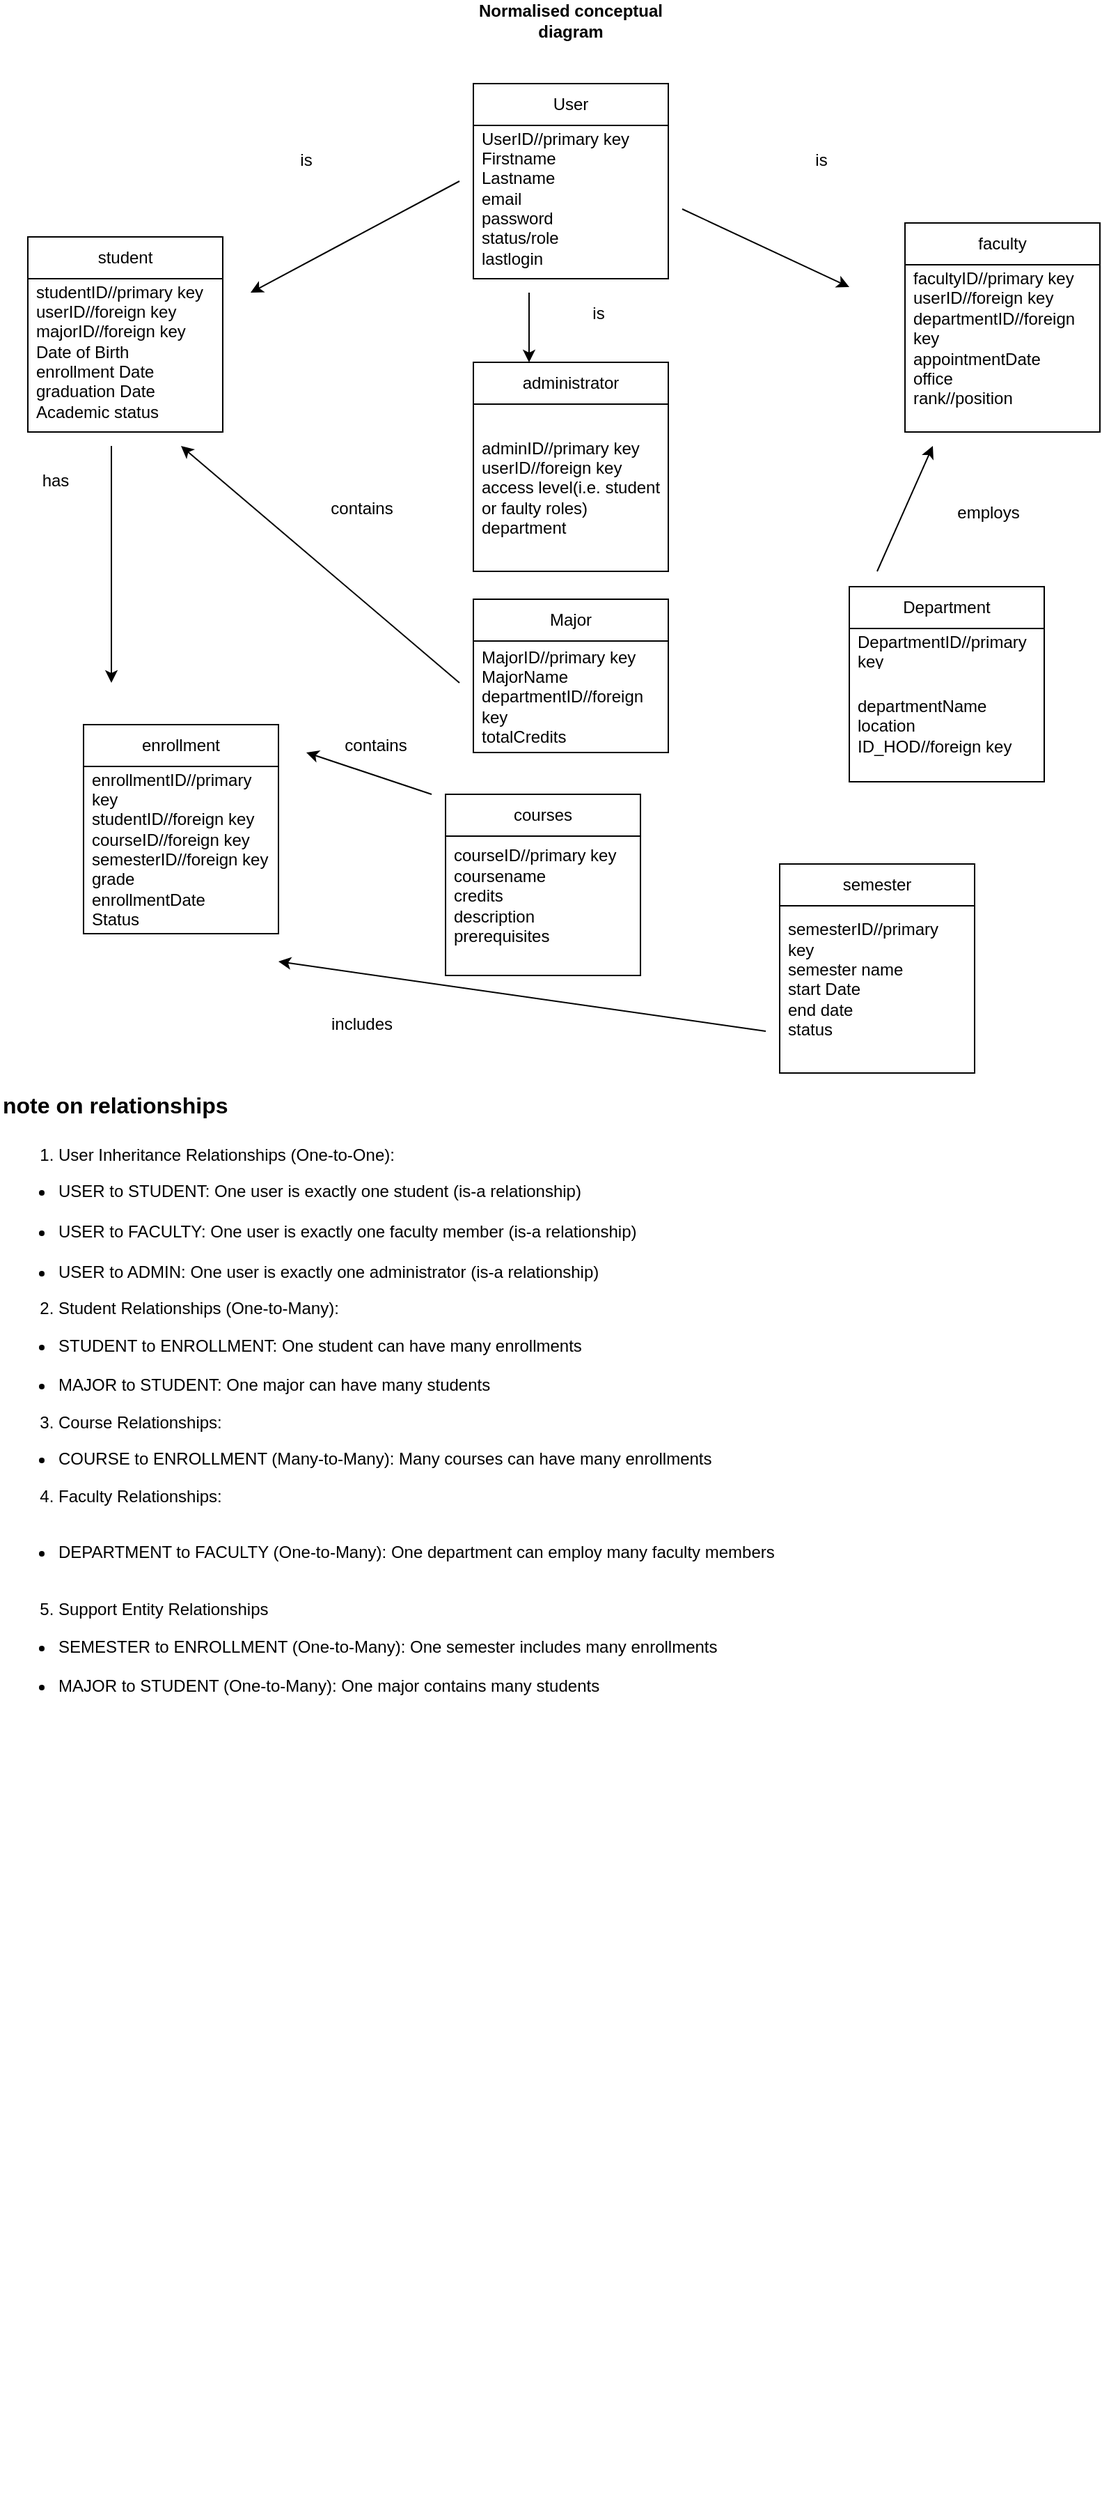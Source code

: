 <mxfile version="24.8.9" pages="2">
  <diagram name="Page-1" id="YC-KoC2WenPLKJSlj0ga">
    <mxGraphModel dx="956" dy="569" grid="1" gridSize="10" guides="1" tooltips="1" connect="1" arrows="1" fold="1" page="1" pageScale="1" pageWidth="850" pageHeight="1100" math="0" shadow="0">
      <root>
        <mxCell id="0" />
        <mxCell id="1" parent="0" />
        <mxCell id="_qPfLFHM5tEGFwe_nr7J-1" value="User" style="swimlane;fontStyle=0;childLayout=stackLayout;horizontal=1;startSize=30;horizontalStack=0;resizeParent=1;resizeParentMax=0;resizeLast=0;collapsible=1;marginBottom=0;whiteSpace=wrap;html=1;" vertex="1" parent="1">
          <mxGeometry x="380" y="90" width="140" height="140" as="geometry" />
        </mxCell>
        <mxCell id="_qPfLFHM5tEGFwe_nr7J-2" value="UserID//primary key&lt;div&gt;Firstname&lt;/div&gt;&lt;div&gt;Lastname&lt;/div&gt;&lt;div&gt;email&lt;/div&gt;&lt;div&gt;password&lt;/div&gt;&lt;div&gt;status/role&lt;/div&gt;&lt;div&gt;lastlogin&lt;/div&gt;&lt;div&gt;&lt;br&gt;&lt;/div&gt;" style="text;strokeColor=none;fillColor=none;align=left;verticalAlign=middle;spacingLeft=4;spacingRight=4;overflow=hidden;points=[[0,0.5],[1,0.5]];portConstraint=eastwest;rotatable=0;whiteSpace=wrap;html=1;" vertex="1" parent="_qPfLFHM5tEGFwe_nr7J-1">
          <mxGeometry y="30" width="140" height="110" as="geometry" />
        </mxCell>
        <mxCell id="_qPfLFHM5tEGFwe_nr7J-6" value="student" style="swimlane;fontStyle=0;childLayout=stackLayout;horizontal=1;startSize=30;horizontalStack=0;resizeParent=1;resizeParentMax=0;resizeLast=0;collapsible=1;marginBottom=0;whiteSpace=wrap;html=1;" vertex="1" parent="1">
          <mxGeometry x="60" y="200" width="140" height="140" as="geometry" />
        </mxCell>
        <mxCell id="_qPfLFHM5tEGFwe_nr7J-7" value="studentID//primary key&lt;div&gt;userID//foreign key&lt;/div&gt;&lt;div&gt;majorID//foreign key&lt;/div&gt;&lt;div&gt;Date of Birth&lt;/div&gt;&lt;div&gt;enrollment Date&lt;/div&gt;&lt;div&gt;graduation Date&lt;/div&gt;&lt;div&gt;Academic status&lt;/div&gt;&lt;div&gt;&lt;br&gt;&lt;/div&gt;" style="text;strokeColor=none;fillColor=none;align=left;verticalAlign=middle;spacingLeft=4;spacingRight=4;overflow=hidden;points=[[0,0.5],[1,0.5]];portConstraint=eastwest;rotatable=0;whiteSpace=wrap;html=1;" vertex="1" parent="_qPfLFHM5tEGFwe_nr7J-6">
          <mxGeometry y="30" width="140" height="110" as="geometry" />
        </mxCell>
        <mxCell id="_qPfLFHM5tEGFwe_nr7J-10" value="faculty" style="swimlane;fontStyle=0;childLayout=stackLayout;horizontal=1;startSize=30;horizontalStack=0;resizeParent=1;resizeParentMax=0;resizeLast=0;collapsible=1;marginBottom=0;whiteSpace=wrap;html=1;" vertex="1" parent="1">
          <mxGeometry x="690" y="190" width="140" height="150" as="geometry" />
        </mxCell>
        <mxCell id="_qPfLFHM5tEGFwe_nr7J-11" value="facultyID//primary key&lt;div&gt;userID//foreign key&lt;/div&gt;&lt;div&gt;departmentID//foreign key&lt;/div&gt;&lt;div&gt;appointmentDate&lt;/div&gt;&lt;div&gt;office&lt;/div&gt;&lt;div&gt;rank//position&lt;/div&gt;&lt;div&gt;&lt;br&gt;&lt;/div&gt;" style="text;strokeColor=none;fillColor=none;align=left;verticalAlign=middle;spacingLeft=4;spacingRight=4;overflow=hidden;points=[[0,0.5],[1,0.5]];portConstraint=eastwest;rotatable=0;whiteSpace=wrap;html=1;" vertex="1" parent="_qPfLFHM5tEGFwe_nr7J-10">
          <mxGeometry y="30" width="140" height="120" as="geometry" />
        </mxCell>
        <mxCell id="_qPfLFHM5tEGFwe_nr7J-14" value="administrator" style="swimlane;fontStyle=0;childLayout=stackLayout;horizontal=1;startSize=30;horizontalStack=0;resizeParent=1;resizeParentMax=0;resizeLast=0;collapsible=1;marginBottom=0;whiteSpace=wrap;html=1;" vertex="1" parent="1">
          <mxGeometry x="380" y="290" width="140" height="150" as="geometry" />
        </mxCell>
        <mxCell id="_qPfLFHM5tEGFwe_nr7J-15" value="adminID//primary key&lt;div&gt;userID//foreign key&lt;/div&gt;&lt;div&gt;access level(i.e. student or faulty roles)&lt;/div&gt;&lt;div&gt;department&lt;/div&gt;" style="text;strokeColor=none;fillColor=none;align=left;verticalAlign=middle;spacingLeft=4;spacingRight=4;overflow=hidden;points=[[0,0.5],[1,0.5]];portConstraint=eastwest;rotatable=0;whiteSpace=wrap;html=1;" vertex="1" parent="_qPfLFHM5tEGFwe_nr7J-14">
          <mxGeometry y="30" width="140" height="120" as="geometry" />
        </mxCell>
        <mxCell id="_qPfLFHM5tEGFwe_nr7J-18" value="Major" style="swimlane;fontStyle=0;childLayout=stackLayout;horizontal=1;startSize=30;horizontalStack=0;resizeParent=1;resizeParentMax=0;resizeLast=0;collapsible=1;marginBottom=0;whiteSpace=wrap;html=1;" vertex="1" parent="1">
          <mxGeometry x="380" y="460" width="140" height="110" as="geometry" />
        </mxCell>
        <mxCell id="_qPfLFHM5tEGFwe_nr7J-19" value="MajorID//primary key&lt;div&gt;MajorName&lt;/div&gt;&lt;div&gt;departmentID//foreign key&lt;/div&gt;&lt;div&gt;totalCredits&lt;/div&gt;" style="text;strokeColor=none;fillColor=none;align=left;verticalAlign=middle;spacingLeft=4;spacingRight=4;overflow=hidden;points=[[0,0.5],[1,0.5]];portConstraint=eastwest;rotatable=0;whiteSpace=wrap;html=1;" vertex="1" parent="_qPfLFHM5tEGFwe_nr7J-18">
          <mxGeometry y="30" width="140" height="80" as="geometry" />
        </mxCell>
        <mxCell id="_qPfLFHM5tEGFwe_nr7J-22" value="enrollment" style="swimlane;fontStyle=0;childLayout=stackLayout;horizontal=1;startSize=30;horizontalStack=0;resizeParent=1;resizeParentMax=0;resizeLast=0;collapsible=1;marginBottom=0;whiteSpace=wrap;html=1;" vertex="1" parent="1">
          <mxGeometry x="100" y="550" width="140" height="150" as="geometry" />
        </mxCell>
        <mxCell id="_qPfLFHM5tEGFwe_nr7J-23" value="enrollmentID//primary key&lt;div&gt;studentID//foreign key&lt;/div&gt;&lt;div&gt;courseID//foreign key&lt;/div&gt;&lt;div&gt;semesterID//foreign key&lt;/div&gt;&lt;div&gt;&lt;span style=&quot;background-color: initial;&quot;&gt;grade&lt;/span&gt;&lt;/div&gt;&lt;div&gt;enrollmentDate&lt;/div&gt;&lt;div&gt;Status&lt;/div&gt;&lt;div&gt;&lt;br&gt;&lt;/div&gt;" style="text;strokeColor=none;fillColor=none;align=left;verticalAlign=middle;spacingLeft=4;spacingRight=4;overflow=hidden;points=[[0,0.5],[1,0.5]];portConstraint=eastwest;rotatable=0;whiteSpace=wrap;html=1;" vertex="1" parent="_qPfLFHM5tEGFwe_nr7J-22">
          <mxGeometry y="30" width="140" height="120" as="geometry" />
        </mxCell>
        <mxCell id="_qPfLFHM5tEGFwe_nr7J-26" value="Department" style="swimlane;fontStyle=0;childLayout=stackLayout;horizontal=1;startSize=30;horizontalStack=0;resizeParent=1;resizeParentMax=0;resizeLast=0;collapsible=1;marginBottom=0;whiteSpace=wrap;html=1;" vertex="1" parent="1">
          <mxGeometry x="650" y="451" width="140" height="140" as="geometry" />
        </mxCell>
        <mxCell id="_qPfLFHM5tEGFwe_nr7J-27" value="DepartmentID//primary key" style="text;strokeColor=none;fillColor=none;align=left;verticalAlign=middle;spacingLeft=4;spacingRight=4;overflow=hidden;points=[[0,0.5],[1,0.5]];portConstraint=eastwest;rotatable=0;whiteSpace=wrap;html=1;" vertex="1" parent="_qPfLFHM5tEGFwe_nr7J-26">
          <mxGeometry y="30" width="140" height="30" as="geometry" />
        </mxCell>
        <mxCell id="_qPfLFHM5tEGFwe_nr7J-28" value="departmentName&lt;div&gt;location&lt;/div&gt;&lt;div&gt;ID_HOD//foreign key&lt;/div&gt;" style="text;strokeColor=none;fillColor=none;align=left;verticalAlign=middle;spacingLeft=4;spacingRight=4;overflow=hidden;points=[[0,0.5],[1,0.5]];portConstraint=eastwest;rotatable=0;whiteSpace=wrap;html=1;" vertex="1" parent="_qPfLFHM5tEGFwe_nr7J-26">
          <mxGeometry y="60" width="140" height="80" as="geometry" />
        </mxCell>
        <mxCell id="_qPfLFHM5tEGFwe_nr7J-34" value="semester" style="swimlane;fontStyle=0;childLayout=stackLayout;horizontal=1;startSize=30;horizontalStack=0;resizeParent=1;resizeParentMax=0;resizeLast=0;collapsible=1;marginBottom=0;whiteSpace=wrap;html=1;" vertex="1" parent="1">
          <mxGeometry x="600" y="650" width="140" height="150" as="geometry" />
        </mxCell>
        <mxCell id="_qPfLFHM5tEGFwe_nr7J-35" value="semesterID//primary key&lt;div&gt;semester name&lt;/div&gt;&lt;div&gt;&lt;div&gt;start Date&lt;/div&gt;&lt;div&gt;end date&lt;/div&gt;&lt;div&gt;status&lt;/div&gt;&lt;div&gt;&lt;br&gt;&lt;/div&gt;&lt;/div&gt;" style="text;strokeColor=none;fillColor=none;align=left;verticalAlign=middle;spacingLeft=4;spacingRight=4;overflow=hidden;points=[[0,0.5],[1,0.5]];portConstraint=eastwest;rotatable=0;whiteSpace=wrap;html=1;" vertex="1" parent="_qPfLFHM5tEGFwe_nr7J-34">
          <mxGeometry y="30" width="140" height="120" as="geometry" />
        </mxCell>
        <mxCell id="_qPfLFHM5tEGFwe_nr7J-38" value="&lt;b&gt;Normalised conceptual diagram&lt;/b&gt;" style="text;html=1;align=center;verticalAlign=middle;whiteSpace=wrap;rounded=0;" vertex="1" parent="1">
          <mxGeometry x="365" y="30" width="170" height="30" as="geometry" />
        </mxCell>
        <mxCell id="_qPfLFHM5tEGFwe_nr7J-39" value="courses" style="swimlane;fontStyle=0;childLayout=stackLayout;horizontal=1;startSize=30;horizontalStack=0;resizeParent=1;resizeParentMax=0;resizeLast=0;collapsible=1;marginBottom=0;whiteSpace=wrap;html=1;" vertex="1" parent="1">
          <mxGeometry x="360" y="600" width="140" height="130" as="geometry" />
        </mxCell>
        <mxCell id="_qPfLFHM5tEGFwe_nr7J-40" value="courseID//primary key&lt;div&gt;coursename&lt;/div&gt;&lt;div&gt;credits&lt;/div&gt;&lt;div&gt;description&lt;/div&gt;&lt;div&gt;prerequisites&lt;/div&gt;&lt;div&gt;&lt;br&gt;&lt;/div&gt;" style="text;strokeColor=none;fillColor=none;align=left;verticalAlign=middle;spacingLeft=4;spacingRight=4;overflow=hidden;points=[[0,0.5],[1,0.5]];portConstraint=eastwest;rotatable=0;whiteSpace=wrap;html=1;" vertex="1" parent="_qPfLFHM5tEGFwe_nr7J-39">
          <mxGeometry y="30" width="140" height="100" as="geometry" />
        </mxCell>
        <mxCell id="_qPfLFHM5tEGFwe_nr7J-43" value="" style="endArrow=classic;html=1;rounded=0;" edge="1" parent="1">
          <mxGeometry width="50" height="50" relative="1" as="geometry">
            <mxPoint x="370" y="160" as="sourcePoint" />
            <mxPoint x="220" y="240" as="targetPoint" />
          </mxGeometry>
        </mxCell>
        <mxCell id="_qPfLFHM5tEGFwe_nr7J-44" value="" style="endArrow=classic;html=1;rounded=0;" edge="1" parent="1">
          <mxGeometry width="50" height="50" relative="1" as="geometry">
            <mxPoint x="530" y="180" as="sourcePoint" />
            <mxPoint x="650" y="236" as="targetPoint" />
          </mxGeometry>
        </mxCell>
        <mxCell id="_qPfLFHM5tEGFwe_nr7J-46" value="is&lt;span style=&quot;color: rgba(0, 0, 0, 0); font-family: monospace; font-size: 0px; text-align: start; text-wrap-mode: nowrap;&quot;&gt;%3CmxGraphModel%3E%3Croot%3E%3CmxCell%20id%3D%220%22%2F%3E%3CmxCell%20id%3D%221%22%20parent%3D%220%22%2F%3E%3CmxCell%20id%3D%222%22%20value%3D%22%22%20style%3D%22endArrow%3Dclassic%3Bhtml%3D1%3Brounded%3D0%3B%22%20edge%3D%221%22%20parent%3D%221%22%3E%3CmxGeometry%20width%3D%2250%22%20height%3D%2250%22%20relative%3D%221%22%20as%3D%22geometry%22%3E%3CmxPoint%20x%3D%22370%22%20y%3D%22160%22%20as%3D%22sourcePoint%22%2F%3E%3CmxPoint%20x%3D%22220%22%20y%3D%22240%22%20as%3D%22targetPoint%22%2F%3E%3C%2FmxGeometry%3E%3C%2FmxCell%3E%3C%2Froot%3E%3C%2FmxGraphModel%3E&lt;/span&gt;" style="text;html=1;align=center;verticalAlign=middle;whiteSpace=wrap;rounded=0;" vertex="1" parent="1">
          <mxGeometry x="230" y="140" width="60" height="10" as="geometry" />
        </mxCell>
        <mxCell id="_qPfLFHM5tEGFwe_nr7J-47" value="is&lt;span style=&quot;color: rgba(0, 0, 0, 0); font-family: monospace; font-size: 0px; text-align: start; text-wrap-mode: nowrap;&quot;&gt;%3CmxGraphModel%3E%3Croot%3E%3CmxCell%20id%3D%220%22%2F%3E%3CmxCell%20id%3D%221%22%20parent%3D%220%22%2F%3E%3CmxCell%20id%3D%222%22%20value%3D%22%22%20style%3D%22endArrow%3Dclassic%3Bhtml%3D1%3Brounded%3D0%3B%22%20edge%3D%221%22%20parent%3D%221%22%3E%3CmxGeometry%20width%3D%2250%22%20height%3D%2250%22%20relative%3D%221%22%20as%3D%22geometry%22%3E%3CmxPoint%20x%3D%22370%22%20y%3D%22160%22%20as%3D%22sourcePoint%22%2F%3E%3CmxPoint%20x%3D%22220%22%20y%3D%22240%22%20as%3D%22targetPoint%22%2F%3E%3C%2FmxGeometry%3E%3C%2FmxCell%3E%3C%2Froot%3E%3C%2FmxGraphModel%3E&lt;/span&gt;" style="text;html=1;align=center;verticalAlign=middle;whiteSpace=wrap;rounded=0;" vertex="1" parent="1">
          <mxGeometry x="600" y="140" width="60" height="10" as="geometry" />
        </mxCell>
        <mxCell id="_qPfLFHM5tEGFwe_nr7J-48" value="" style="endArrow=classic;html=1;rounded=0;" edge="1" parent="1">
          <mxGeometry width="50" height="50" relative="1" as="geometry">
            <mxPoint x="420" y="240" as="sourcePoint" />
            <mxPoint x="420" y="290" as="targetPoint" />
          </mxGeometry>
        </mxCell>
        <mxCell id="_qPfLFHM5tEGFwe_nr7J-49" value="is&lt;span style=&quot;color: rgba(0, 0, 0, 0); font-family: monospace; font-size: 0px; text-align: start; text-wrap-mode: nowrap;&quot;&gt;%3CmxGraphModel%3E%3Croot%3E%3CmxCell%20id%3D%220%22%2F%3E%3CmxCell%20id%3D%221%22%20parent%3D%220%22%2F%3E%3CmxCell%20id%3D%222%22%20value%3D%22%22%20style%3D%22endArrow%3Dclassic%3Bhtml%3D1%3Brounded%3D0%3B%22%20edge%3D%221%22%20parent%3D%221%22%3E%3CmxGeometry%20width%3D%2250%22%20height%3D%2250%22%20relative%3D%221%22%20as%3D%22geometry%22%3E%3CmxPoint%20x%3D%22370%22%20y%3D%22160%22%20as%3D%22sourcePoint%22%2F%3E%3CmxPoint%20x%3D%22220%22%20y%3D%22240%22%20as%3D%22targetPoint%22%2F%3E%3C%2FmxGeometry%3E%3C%2FmxCell%3E%3C%2Froot%3E%3C%2FmxGraphModel%3E&lt;/span&gt;" style="text;html=1;align=center;verticalAlign=middle;whiteSpace=wrap;rounded=0;" vertex="1" parent="1">
          <mxGeometry x="440" y="250" width="60" height="10" as="geometry" />
        </mxCell>
        <mxCell id="_qPfLFHM5tEGFwe_nr7J-63" value="" style="endArrow=classic;html=1;rounded=0;" edge="1" parent="1">
          <mxGeometry width="50" height="50" relative="1" as="geometry">
            <mxPoint x="370" y="520" as="sourcePoint" />
            <mxPoint x="170" y="350" as="targetPoint" />
          </mxGeometry>
        </mxCell>
        <mxCell id="_qPfLFHM5tEGFwe_nr7J-64" value="contains" style="text;html=1;align=center;verticalAlign=middle;whiteSpace=wrap;rounded=0;" vertex="1" parent="1">
          <mxGeometry x="270" y="390" width="60" height="10" as="geometry" />
        </mxCell>
        <mxCell id="_qPfLFHM5tEGFwe_nr7J-65" value="" style="endArrow=classic;html=1;rounded=0;" edge="1" parent="1">
          <mxGeometry width="50" height="50" relative="1" as="geometry">
            <mxPoint x="120" y="350" as="sourcePoint" />
            <mxPoint x="120" y="520" as="targetPoint" />
          </mxGeometry>
        </mxCell>
        <mxCell id="_qPfLFHM5tEGFwe_nr7J-66" value="has" style="text;html=1;align=center;verticalAlign=middle;whiteSpace=wrap;rounded=0;" vertex="1" parent="1">
          <mxGeometry x="50" y="360" width="60" height="30" as="geometry" />
        </mxCell>
        <mxCell id="_qPfLFHM5tEGFwe_nr7J-67" value="" style="endArrow=classic;html=1;rounded=0;" edge="1" parent="1">
          <mxGeometry width="50" height="50" relative="1" as="geometry">
            <mxPoint x="350" y="600" as="sourcePoint" />
            <mxPoint x="260" y="570" as="targetPoint" />
          </mxGeometry>
        </mxCell>
        <mxCell id="_qPfLFHM5tEGFwe_nr7J-68" value="contains" style="text;html=1;align=center;verticalAlign=middle;whiteSpace=wrap;rounded=0;" vertex="1" parent="1">
          <mxGeometry x="280" y="560" width="60" height="10" as="geometry" />
        </mxCell>
        <mxCell id="_qPfLFHM5tEGFwe_nr7J-69" value="" style="endArrow=classic;html=1;rounded=0;" edge="1" parent="1">
          <mxGeometry width="50" height="50" relative="1" as="geometry">
            <mxPoint x="670" y="440" as="sourcePoint" />
            <mxPoint x="710" y="350" as="targetPoint" />
          </mxGeometry>
        </mxCell>
        <mxCell id="_qPfLFHM5tEGFwe_nr7J-70" value="employs&lt;div&gt;&lt;br&gt;&lt;/div&gt;" style="text;html=1;align=center;verticalAlign=middle;whiteSpace=wrap;rounded=0;" vertex="1" parent="1">
          <mxGeometry x="720" y="400" width="60" height="10" as="geometry" />
        </mxCell>
        <mxCell id="_qPfLFHM5tEGFwe_nr7J-71" value="" style="endArrow=classic;html=1;rounded=0;" edge="1" parent="1">
          <mxGeometry width="50" height="50" relative="1" as="geometry">
            <mxPoint x="590" y="770" as="sourcePoint" />
            <mxPoint x="240" y="720" as="targetPoint" />
          </mxGeometry>
        </mxCell>
        <mxCell id="_qPfLFHM5tEGFwe_nr7J-74" value="includes" style="text;html=1;align=center;verticalAlign=middle;whiteSpace=wrap;rounded=0;" vertex="1" parent="1">
          <mxGeometry x="270" y="760" width="60" height="10" as="geometry" />
        </mxCell>
        <mxCell id="_qPfLFHM5tEGFwe_nr7J-75" value="&lt;h1 style=&quot;margin-top: 0px;&quot;&gt;&lt;font style=&quot;font-size: 16px;&quot;&gt;note on relationships&lt;/font&gt;&lt;/h1&gt;&lt;ol depth=&quot;0&quot; class=&quot;-mt-1 [li&gt;&amp;amp;]:mt-2 list-decimal space-y-2 pl-8&quot;&gt;&lt;li class=&quot;whitespace-normal break-words&quot;&gt;User Inheritance Relationships (One-to-One):&lt;/li&gt;&lt;/ol&gt;&lt;ul depth=&quot;0&quot; class=&quot;-mt-1 [li&gt;&amp;amp;]:mt-2 list-disc space-y-2 pl-8&quot;&gt;&lt;li class=&quot;whitespace-normal break-words&quot;&gt;USER to STUDENT: One user is exactly one student (is-a relationship)&lt;/li&gt;&lt;br&gt;&lt;li class=&quot;whitespace-normal break-words&quot;&gt;USER to FACULTY: One user is exactly one faculty member (is-a relationship)&lt;/li&gt;&lt;br&gt;&lt;li class=&quot;whitespace-normal break-words&quot;&gt;USER to ADMIN: One user is exactly one administrator (is-a relationship)&lt;/li&gt;&lt;/ul&gt;&lt;ol depth=&quot;0&quot; start=&quot;2&quot; class=&quot;-mt-1 [li&gt;&amp;amp;]:mt-2 list-decimal space-y-2 pl-8&quot;&gt;&lt;li class=&quot;whitespace-normal break-words&quot;&gt;Student Relationships (One-to-Many):&lt;/li&gt;&lt;/ol&gt;&lt;ul depth=&quot;0&quot; class=&quot;-mt-1 [li&gt;&amp;amp;]:mt-2 list-disc space-y-2 pl-8&quot;&gt;&lt;li class=&quot;whitespace-normal break-words&quot;&gt;STUDENT to ENROLLMENT: One student can have many enrollments&lt;/li&gt;&lt;br&gt;&lt;li class=&quot;whitespace-normal break-words&quot;&gt;MAJOR to STUDENT: One major can have many students&lt;/li&gt;&lt;/ul&gt;&lt;ol depth=&quot;0&quot; start=&quot;3&quot; class=&quot;-mt-1 [li&gt;&amp;amp;]:mt-2 list-decimal space-y-2 pl-8&quot;&gt;&lt;li class=&quot;whitespace-normal break-words&quot;&gt;Course Relationships:&lt;/li&gt;&lt;/ol&gt;&lt;ul depth=&quot;0&quot; class=&quot;-mt-1 [li&gt;&amp;amp;]:mt-2 list-disc space-y-2 pl-8&quot;&gt;&lt;li class=&quot;whitespace-normal break-words&quot;&gt;COURSE to ENROLLMENT (Many-to-Many): Many courses can have many enrollments&lt;/li&gt;&lt;/ul&gt;&lt;ol depth=&quot;0&quot; start=&quot;4&quot; class=&quot;-mt-1 [li&gt;&amp;amp;]:mt-2 list-decimal space-y-2 pl-8&quot;&gt;&lt;li class=&quot;whitespace-normal break-words&quot;&gt;Faculty Relationships:&lt;/li&gt;&lt;/ol&gt;&lt;ul depth=&quot;0&quot; class=&quot;-mt-1 [li&gt;&amp;amp;]:mt-2 list-disc space-y-2 pl-8&quot;&gt;&lt;br&gt;&lt;li class=&quot;whitespace-normal break-words&quot;&gt;DEPARTMENT to FACULTY (One-to-Many): One department can employ many faculty members&lt;/li&gt;&lt;/ul&gt;&lt;ol depth=&quot;0&quot; start=&quot;5&quot; class=&quot;-mt-1 [li&gt;&amp;amp;]:mt-2 list-decimal space-y-2 pl-8&quot;&gt;&lt;br&gt;&lt;li class=&quot;whitespace-normal break-words&quot;&gt;Support Entity Relationships&lt;/li&gt;&lt;/ol&gt;&lt;ul depth=&quot;0&quot; class=&quot;-mt-1 [li&gt;&amp;amp;]:mt-2 list-disc space-y-2 pl-8&quot;&gt;&lt;li class=&quot;whitespace-normal break-words&quot;&gt;SEMESTER to ENROLLMENT (One-to-Many): One semester includes many enrollments&lt;/li&gt;&lt;br&gt;&lt;li class=&quot;whitespace-normal break-words&quot;&gt;MAJOR to STUDENT (One-to-Many): One major contains many students&lt;/li&gt;&lt;/ul&gt;" style="text;html=1;whiteSpace=wrap;overflow=hidden;rounded=0;" vertex="1" parent="1">
          <mxGeometry x="40" y="800" width="750" height="1020" as="geometry" />
        </mxCell>
      </root>
    </mxGraphModel>
  </diagram>
  <diagram id="lPn31uFuEWTN_Rw4kslh" name="Page-2">
    <mxGraphModel grid="1" page="1" gridSize="10" guides="1" tooltips="1" connect="1" arrows="1" fold="1" pageScale="1" pageWidth="850" pageHeight="1100" math="0" shadow="0">
      <root>
        <mxCell id="0" />
        <mxCell id="1" parent="0" />
      </root>
    </mxGraphModel>
  </diagram>
</mxfile>
